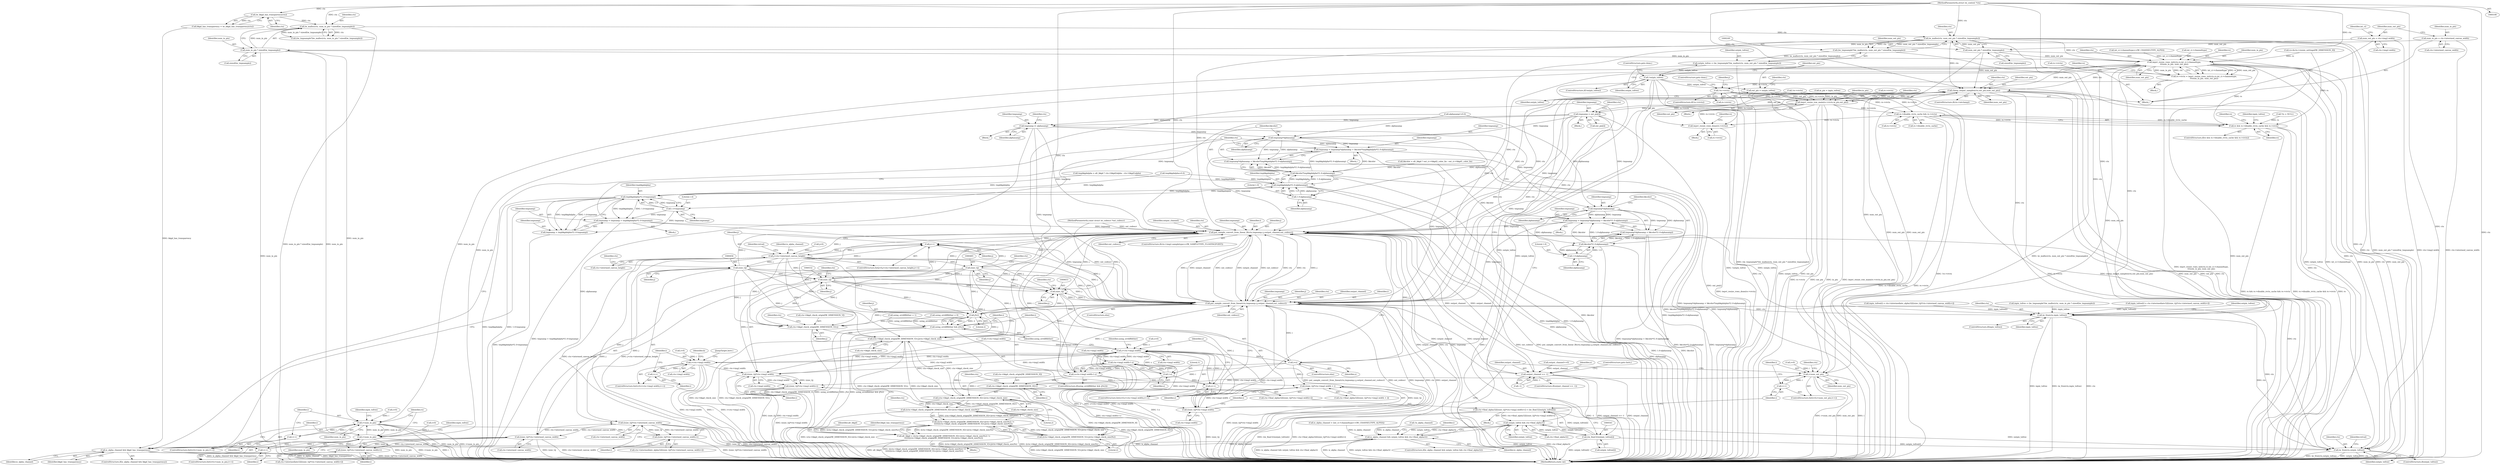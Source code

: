 digraph "0_imageworsener_a4f247707f08e322f0b41e82c3e06e224240a654_0@API" {
"1000250" [label="(Call,iw_malloc(ctx, num_out_pix * sizeof(iw_tmpsample)))"];
"1000237" [label="(Call,iw_malloc(ctx, num_in_pix * sizeof(iw_tmpsample)))"];
"1000231" [label="(Call,iw_bkgd_has_transparency(ctx))"];
"1000109" [label="(MethodParameterIn,struct iw_context *ctx)"];
"1000239" [label="(Call,num_in_pix * sizeof(iw_tmpsample))"];
"1000168" [label="(Call,num_in_pix = ctx->intermed_canvas_width)"];
"1000252" [label="(Call,num_out_pix * sizeof(iw_tmpsample))"];
"1000173" [label="(Call,num_out_pix = ctx->img2.width)"];
"1000248" [label="(Call,(iw_tmpsample*)iw_malloc(ctx, num_out_pix * sizeof(iw_tmpsample)))"];
"1000246" [label="(Call,outpix_tofree = (iw_tmpsample*)iw_malloc(ctx, num_out_pix * sizeof(iw_tmpsample)))"];
"1000257" [label="(Call,!outpix_tofree)"];
"1000260" [label="(Call,out_pix = outpix_tofree)"];
"1000491" [label="(Call,iwpvt_resize_row_main(rs->rrctx,in_pix,out_pix))"];
"1000501" [label="(Call,clamp_output_samples(ctx,out_pix,num_out_pix))"];
"1000518" [label="(Call,i<num_out_pix)"];
"1000521" [label="(Call,i++)"];
"1000529" [label="(Call,((size_t)j)*ctx->img2.width+i)"];
"1000587" [label="(Call,tmpsamp = out_pix[i])"];
"1000666" [label="(Call,tmpsamp /= alphasamp)"];
"1000697" [label="(Call,tmpsamp*alphasamp)"];
"1000694" [label="(Call,tmpsamp = tmpsamp*alphasamp + bkcolor*tmpbkgdalpha*(1.0-alphasamp))"];
"1000743" [label="(Call,put_sample_convert_from_linear_flt(ctx,tmpsamp,i,j,output_channel,out_csdescr))"];
"1000429" [label="(Call,j++)"];
"1000424" [label="(Call,j<ctx->intermed_canvas_height)"];
"1000455" [label="(Call,(size_t)j)"];
"1000454" [label="(Call,((size_t)j)*ctx->intermed_canvas_width)"];
"1000453" [label="(Call,((size_t)j)*ctx->intermed_canvas_width+i)"];
"1000483" [label="(Call,((size_t)j)*ctx->intermed_canvas_width)"];
"1000482" [label="(Call,((size_t)j)*ctx->intermed_canvas_width+i)"];
"1000531" [label="(Call,(size_t)j)"];
"1000530" [label="(Call,((size_t)j)*ctx->img2.width)"];
"1000556" [label="(Call,z<ctx->img2.width)"];
"1000563" [label="(Call,z++)"];
"1000574" [label="(Call,ctx->img2.width-1-z)"];
"1000572" [label="(Call,i=ctx->img2.width-1-z)"];
"1000601" [label="(Call,(ctx->bkgd_check_origin[IW_DIMENSION_H]+i)/ctx->bkgd_check_size)"];
"1000600" [label="(Call,((ctx->bkgd_check_origin[IW_DIMENSION_H]+i)/ctx->bkgd_check_size)%2)"];
"1000599" [label="(Call,(((ctx->bkgd_check_origin[IW_DIMENSION_H]+i)/ctx->bkgd_check_size)%2) !=\n\t\t\t\t\t(((ctx->bkgd_check_origin[IW_DIMENSION_V]+j)/ctx->bkgd_check_size)%2))"];
"1000597" [label="(Call,alt_bkgd = (((ctx->bkgd_check_origin[IW_DIMENSION_H]+i)/ctx->bkgd_check_size)%2) !=\n\t\t\t\t\t(((ctx->bkgd_check_origin[IW_DIMENSION_V]+j)/ctx->bkgd_check_size)%2))"];
"1000614" [label="(Call,(ctx->bkgd_check_origin[IW_DIMENSION_V]+j)/ctx->bkgd_check_size)"];
"1000613" [label="(Call,((ctx->bkgd_check_origin[IW_DIMENSION_V]+j)/ctx->bkgd_check_size)%2)"];
"1000602" [label="(Call,ctx->bkgd_check_origin[IW_DIMENSION_H]+i)"];
"1000650" [label="(Call,((size_t)j)*ctx->img2.width + i)"];
"1000751" [label="(Call,put_sample_convert_from_linear(ctx,tmpsamp,i,j,output_channel,out_csdescr))"];
"1000546" [label="(Call,output_channel == -1)"];
"1000569" [label="(Call,j%2)"];
"1000567" [label="(Call,using_errdiffdither && (j%2))"];
"1000615" [label="(Call,ctx->bkgd_check_origin[IW_DIMENSION_V]+j)"];
"1000652" [label="(Call,(size_t)j)"];
"1000651" [label="(Call,((size_t)j)*ctx->img2.width)"];
"1000842" [label="(Call,iw_free(ctx,inpix_tofree))"];
"1000847" [label="(Call,iw_free(ctx,outpix_tofree))"];
"1000580" [label="(Call,1-z)"];
"1000584" [label="(Call,i=z)"];
"1000765" [label="(Call,i<ctx->img2.width)"];
"1000772" [label="(Call,i++)"];
"1000484" [label="(Call,(size_t)j)"];
"1000696" [label="(Call,tmpsamp*alphasamp + bkcolor*tmpbkgdalpha*(1.0-alphasamp))"];
"1000704" [label="(Call,1.0-alphasamp)"];
"1000702" [label="(Call,tmpbkgdalpha*(1.0-alphasamp))"];
"1000700" [label="(Call,bkcolor*tmpbkgdalpha*(1.0-alphasamp))"];
"1000730" [label="(Call,tmpbkgdalpha*(1.0-tmpsamp))"];
"1000726" [label="(Call,tmpsamp = tmpsamp + tmpbkgdalpha*(1.0-tmpsamp))"];
"1000728" [label="(Call,tmpsamp + tmpbkgdalpha*(1.0-tmpsamp))"];
"1000712" [label="(Call,tmpsamp*alphasamp)"];
"1000709" [label="(Call,tmpsamp = tmpsamp*alphasamp + bkcolor*(1.0-alphasamp))"];
"1000711" [label="(Call,tmpsamp*alphasamp + bkcolor*(1.0-alphasamp))"];
"1000717" [label="(Call,1.0-alphasamp)"];
"1000715" [label="(Call,bkcolor*(1.0-alphasamp))"];
"1000732" [label="(Call,1.0-tmpsamp)"];
"1000823" [label="(Call,rs->disable_rrctx_cache && rs->rrctx)"];
"1000821" [label="(Call,rs && rs->disable_rrctx_cache && rs->rrctx)"];
"1000831" [label="(Call,iwpvt_resize_rows_done(rs->rrctx))"];
"1000508" [label="(Call,outpix_tofree && ctx->final_alpha32)"];
"1000506" [label="(Call,is_alpha_channel && outpix_tofree && ctx->final_alpha32)"];
"1000722" [label="(Call,is_alpha_channel && bkgd_has_transparency)"];
"1000540" [label="(Call,(iw_float32)outpix_tofree[i])"];
"1000524" [label="(Call,ctx->final_alpha32[((size_t)j)*ctx->img2.width+i] = (iw_float32)outpix_tofree[i])"];
"1000406" [label="(Call,iwpvt_resize_rows_init(ctx,rs,int_ci->channeltype,\n\t\t\tnum_in_pix, num_out_pix))"];
"1000402" [label="(Call,rs->rrctx = iwpvt_resize_rows_init(ctx,rs,int_ci->channeltype,\n\t\t\tnum_in_pix, num_out_pix))"];
"1000415" [label="(Call,!rs->rrctx)"];
"1000439" [label="(Call,i<num_in_pix)"];
"1000442" [label="(Call,i++)"];
"1000468" [label="(Call,i<num_in_pix)"];
"1000471" [label="(Call,i++)"];
"1000572" [label="(Call,i=ctx->img2.width-1-z)"];
"1000509" [label="(Identifier,outpix_tofree)"];
"1000564" [label="(Identifier,z)"];
"1000714" [label="(Identifier,alphasamp)"];
"1000711" [label="(Call,tmpsamp*alphasamp + bkcolor*(1.0-alphasamp))"];
"1000486" [label="(Identifier,j)"];
"1000243" [label="(Call,in_pix = inpix_tofree)"];
"1000445" [label="(Call,inpix_tofree[i] = ctx->intermediate_alpha32[((size_t)j)*ctx->intermed_canvas_width+i])"];
"1000717" [label="(Call,1.0-alphasamp)"];
"1000464" [label="(ControlStructure,for(i=0;i<num_in_pix;i++))"];
"1000258" [label="(Identifier,outpix_tofree)"];
"1000646" [label="(Call,ctx->final_alpha32[((size_t)j)*ctx->img2.width + i])"];
"1000257" [label="(Call,!outpix_tofree)"];
"1000232" [label="(Identifier,ctx)"];
"1000522" [label="(Identifier,i)"];
"1000681" [label="(Call,bkcolor = alt_bkgd ? out_ci->bkgd2_color_lin : out_ci->bkgd1_color_lin)"];
"1000610" [label="(Identifier,ctx)"];
"1000618" [label="(Identifier,ctx)"];
"1000827" [label="(Call,rs->rrctx)"];
"1000530" [label="(Call,((size_t)j)*ctx->img2.width)"];
"1000422" [label="(Identifier,j)"];
"1000487" [label="(Call,ctx->intermed_canvas_width)"];
"1000652" [label="(Call,(size_t)j)"];
"1000696" [label="(Call,tmpsamp*alphasamp + bkcolor*tmpbkgdalpha*(1.0-alphasamp))"];
"1000729" [label="(Identifier,tmpsamp)"];
"1000505" [label="(ControlStructure,if(is_alpha_channel && outpix_tofree && ctx->final_alpha32))"];
"1000695" [label="(Identifier,tmpsamp)"];
"1000817" [label="(Identifier,retval)"];
"1000468" [label="(Call,i<num_in_pix)"];
"1000609" [label="(Call,ctx->bkgd_check_size)"];
"1000747" [label="(Identifier,j)"];
"1000548" [label="(Call,-1)"];
"1000726" [label="(Call,tmpsamp = tmpsamp + tmpbkgdalpha*(1.0-tmpsamp))"];
"1000441" [label="(Identifier,num_in_pix)"];
"1000608" [label="(Identifier,i)"];
"1000240" [label="(Identifier,num_in_pix)"];
"1000724" [label="(Identifier,bkgd_has_transparency)"];
"1000402" [label="(Call,rs->rrctx = iwpvt_resize_rows_init(ctx,rs,int_ci->channeltype,\n\t\t\tnum_in_pix, num_out_pix))"];
"1000573" [label="(Identifier,i)"];
"1000732" [label="(Call,1.0-tmpsamp)"];
"1000461" [label="(Identifier,i)"];
"1000843" [label="(Identifier,ctx)"];
"1000469" [label="(Identifier,i)"];
"1000753" [label="(Identifier,tmpsamp)"];
"1000470" [label="(Identifier,num_in_pix)"];
"1000514" [label="(ControlStructure,for(i=0;i<num_out_pix;i++))"];
"1000587" [label="(Call,tmpsamp = out_pix[i])"];
"1000241" [label="(Call,sizeof(iw_tmpsample))"];
"1000233" [label="(Call,inpix_tofree = (iw_tmpsample*)iw_malloc(ctx, num_in_pix * sizeof(iw_tmpsample)))"];
"1000426" [label="(Call,ctx->intermed_canvas_height)"];
"1000454" [label="(Call,((size_t)j)*ctx->intermed_canvas_width)"];
"1000822" [label="(Identifier,rs)"];
"1000762" [label="(Call,i=0)"];
"1000533" [label="(Identifier,j)"];
"1000585" [label="(Identifier,i)"];
"1000571" [label="(Literal,2)"];
"1000510" [label="(Call,ctx->final_alpha32)"];
"1000170" [label="(Call,ctx->intermed_canvas_width)"];
"1000447" [label="(Identifier,inpix_tofree)"];
"1000821" [label="(Call,rs && rs->disable_rrctx_cache && rs->rrctx)"];
"1000431" [label="(Block,)"];
"1000484" [label="(Call,(size_t)j)"];
"1000709" [label="(Call,tmpsamp = tmpsamp*alphasamp + bkcolor*(1.0-alphasamp))"];
"1000581" [label="(Literal,1)"];
"1000352" [label="(Call,using_errdiffdither = 1)"];
"1000568" [label="(Identifier,using_errdiffdither)"];
"1000772" [label="(Call,i++)"];
"1000755" [label="(Identifier,j)"];
"1000734" [label="(Identifier,tmpsamp)"];
"1000503" [label="(Identifier,out_pix)"];
"1000597" [label="(Call,alt_bkgd = (((ctx->bkgd_check_origin[IW_DIMENSION_H]+i)/ctx->bkgd_check_size)%2) !=\n\t\t\t\t\t(((ctx->bkgd_check_origin[IW_DIMENSION_V]+j)/ctx->bkgd_check_size)%2))"];
"1000247" [label="(Identifier,outpix_tofree)"];
"1000766" [label="(Identifier,i)"];
"1000495" [label="(Identifier,in_pix)"];
"1000719" [label="(Identifier,alphasamp)"];
"1000401" [label="(Block,)"];
"1000700" [label="(Call,bkcolor*tmpbkgdalpha*(1.0-alphasamp))"];
"1000252" [label="(Call,num_out_pix * sizeof(iw_tmpsample))"];
"1000256" [label="(ControlStructure,if(!outpix_tofree))"];
"1000603" [label="(Call,ctx->bkgd_check_origin[IW_DIMENSION_H])"];
"1000496" [label="(Identifier,out_pix)"];
"1000483" [label="(Call,((size_t)j)*ctx->intermed_canvas_width)"];
"1000752" [label="(Identifier,ctx)"];
"1000248" [label="(Call,(iw_tmpsample*)iw_malloc(ctx, num_out_pix * sizeof(iw_tmpsample)))"];
"1000109" [label="(MethodParameterIn,struct iw_context *ctx)"];
"1000458" [label="(Call,ctx->intermed_canvas_width)"];
"1000527" [label="(Identifier,ctx)"];
"1000837" [label="(Identifier,rs)"];
"1000414" [label="(ControlStructure,if(!rs->rrctx))"];
"1000251" [label="(Identifier,ctx)"];
"1000520" [label="(Identifier,num_out_pix)"];
"1000712" [label="(Call,tmpsamp*alphasamp)"];
"1000453" [label="(Call,((size_t)j)*ctx->intermed_canvas_width+i)"];
"1000596" [label="(Block,)"];
"1000406" [label="(Call,iwpvt_resize_rows_init(ctx,rs,int_ci->channeltype,\n\t\t\tnum_in_pix, num_out_pix))"];
"1000546" [label="(Call,output_channel == -1)"];
"1000142" [label="(Call,tmpbkgdalpha=0.0)"];
"1000457" [label="(Identifier,j)"];
"1000672" [label="(Identifier,ctx)"];
"1000650" [label="(Call,((size_t)j)*ctx->img2.width + i)"];
"1000833" [label="(Identifier,rs)"];
"1000169" [label="(Identifier,num_in_pix)"];
"1000492" [label="(Call,rs->rrctx)"];
"1000575" [label="(Call,ctx->img2.width)"];
"1000848" [label="(Identifier,ctx)"];
"1000488" [label="(Identifier,ctx)"];
"1000542" [label="(Call,outpix_tofree[i])"];
"1000765" [label="(Call,i<ctx->img2.width)"];
"1000557" [label="(Identifier,z)"];
"1000588" [label="(Identifier,tmpsamp)"];
"1000168" [label="(Call,num_in_pix = ctx->intermed_canvas_width)"];
"1000847" [label="(Call,iw_free(ctx,outpix_tofree))"];
"1000433" [label="(Identifier,is_alpha_channel)"];
"1000725" [label="(Block,)"];
"1000852" [label="(MethodReturn,static int)"];
"1000407" [label="(Identifier,ctx)"];
"1000417" [label="(Identifier,rs)"];
"1000702" [label="(Call,tmpbkgdalpha*(1.0-alphasamp))"];
"1000547" [label="(Identifier,output_channel)"];
"1000614" [label="(Call,(ctx->bkgd_check_origin[IW_DIMENSION_V]+j)/ctx->bkgd_check_size)"];
"1000343" [label="(Call,output_channel>=0)"];
"1000260" [label="(Call,out_pix = outpix_tofree)"];
"1000231" [label="(Call,iw_bkgd_has_transparency(ctx))"];
"1000558" [label="(Call,ctx->img2.width)"];
"1000731" [label="(Identifier,tmpbkgdalpha)"];
"1000748" [label="(Identifier,output_channel)"];
"1000703" [label="(Identifier,tmpbkgdalpha)"];
"1000830" [label="(Block,)"];
"1000728" [label="(Call,tmpsamp + tmpbkgdalpha*(1.0-tmpsamp))"];
"1000521" [label="(Call,i++)"];
"1000523" [label="(Block,)"];
"1000425" [label="(Identifier,j)"];
"1000849" [label="(Identifier,outpix_tofree)"];
"1000436" [label="(Call,i=0)"];
"1000497" [label="(ControlStructure,if(ctx->intclamp))"];
"1000482" [label="(Call,((size_t)j)*ctx->intermed_canvas_width+i)"];
"1000175" [label="(Call,ctx->img2.width)"];
"1000250" [label="(Call,iw_malloc(ctx, num_out_pix * sizeof(iw_tmpsample)))"];
"1000845" [label="(ControlStructure,if(outpix_tofree))"];
"1000721" [label="(ControlStructure,if(is_alpha_channel && bkgd_has_transparency))"];
"1000224" [label="(Call,int_ci->channeltype==IW_CHANNELTYPE_ALPHA)"];
"1000490" [label="(Identifier,i)"];
"1000586" [label="(Identifier,z)"];
"1000491" [label="(Call,iwpvt_resize_row_main(rs->rrctx,in_pix,out_pix))"];
"1000710" [label="(Identifier,tmpsamp)"];
"1000749" [label="(Identifier,out_csdescr)"];
"1000730" [label="(Call,tmpbkgdalpha*(1.0-tmpsamp))"];
"1000602" [label="(Call,ctx->bkgd_check_origin[IW_DIMENSION_H]+i)"];
"1000622" [label="(Call,ctx->bkgd_check_size)"];
"1000540" [label="(Call,(iw_float32)outpix_tofree[i])"];
"1000767" [label="(Call,ctx->img2.width)"];
"1000666" [label="(Call,tmpsamp /= alphasamp)"];
"1000531" [label="(Call,(size_t)j)"];
"1000545" [label="(ControlStructure,if(output_channel == -1))"];
"1000600" [label="(Call,((ctx->bkgd_check_origin[IW_DIMENSION_H]+i)/ctx->bkgd_check_size)%2)"];
"1000840" [label="(ControlStructure,if(inpix_tofree))"];
"1000553" [label="(Call,z=0)"];
"1000629" [label="(Call,tmpbkgdalpha = alt_bkgd ? ctx->bkgd2alpha : ctx->bkgd1alpha)"];
"1000111" [label="(MethodParameterIn,const struct iw_csdescr *out_csdescr)"];
"1000761" [label="(ControlStructure,for(i=0;i<ctx->img2.width;i++))"];
"1000222" [label="(Call,is_alpha_channel = (int_ci->channeltype==IW_CHANNELTYPE_ALPHA))"];
"1000440" [label="(Identifier,i)"];
"1000529" [label="(Call,((size_t)j)*ctx->img2.width+i)"];
"1000733" [label="(Literal,1.0)"];
"1000574" [label="(Call,ctx->img2.width-1-z)"];
"1000359" [label="(Call,i<ctx->img2.width)"];
"1000474" [label="(Call,inpix_tofree[i] = ctx->intermediate32[((size_t)j)*ctx->intermed_canvas_width+i])"];
"1000536" [label="(Identifier,ctx)"];
"1000443" [label="(Identifier,i)"];
"1000449" [label="(Call,ctx->intermediate_alpha32[((size_t)j)*ctx->intermed_canvas_width+i])"];
"1000722" [label="(Call,is_alpha_channel && bkgd_has_transparency)"];
"1000777" [label="(Identifier,k)"];
"1000465" [label="(Call,i=0)"];
"1000409" [label="(Call,int_ci->channeltype)"];
"1000744" [label="(Identifier,ctx)"];
"1000621" [label="(Identifier,j)"];
"1000554" [label="(Identifier,z)"];
"1000539" [label="(Identifier,i)"];
"1000567" [label="(Call,using_errdiffdither && (j%2))"];
"1000841" [label="(Identifier,inpix_tofree)"];
"1000706" [label="(Identifier,alphasamp)"];
"1000699" [label="(Identifier,alphasamp)"];
"1000421" [label="(Call,j=0)"];
"1000613" [label="(Call,((ctx->bkgd_check_origin[IW_DIMENSION_V]+j)/ctx->bkgd_check_size)%2)"];
"1000623" [label="(Identifier,ctx)"];
"1000655" [label="(Call,ctx->img2.width)"];
"1000476" [label="(Identifier,inpix_tofree)"];
"1000563" [label="(Call,z++)"];
"1000713" [label="(Identifier,tmpsamp)"];
"1000665" [label="(Block,)"];
"1000269" [label="(Call,!is_alpha_channel)"];
"1000253" [label="(Identifier,num_out_pix)"];
"1000507" [label="(Identifier,is_alpha_channel)"];
"1000757" [label="(Identifier,out_csdescr)"];
"1000525" [label="(Call,ctx->final_alpha32[((size_t)j)*ctx->img2.width+i])"];
"1000408" [label="(Identifier,rs)"];
"1000704" [label="(Call,1.0-alphasamp)"];
"1000174" [label="(Identifier,num_out_pix)"];
"1000420" [label="(ControlStructure,for(j=0;j<ctx->intermed_canvas_height;j++))"];
"1000815" [label="(JumpTarget,here:)"];
"1000745" [label="(Identifier,tmpsamp)"];
"1000657" [label="(Identifier,ctx)"];
"1000715" [label="(Call,bkcolor*(1.0-alphasamp))"];
"1000705" [label="(Literal,1.0)"];
"1000150" [label="(Call,*rs = NULL)"];
"1000601" [label="(Call,(ctx->bkgd_check_origin[IW_DIMENSION_H]+i)/ctx->bkgd_check_size)"];
"1000708" [label="(Block,)"];
"1000259" [label="(ControlStructure,goto done;)"];
"1000662" [label="(Call,alphasamp!=0.0)"];
"1000524" [label="(Call,ctx->final_alpha32[((size_t)j)*ctx->img2.width+i] = (iw_float32)outpix_tofree[i])"];
"1000262" [label="(Identifier,outpix_tofree)"];
"1000403" [label="(Call,rs->rrctx)"];
"1000697" [label="(Call,tmpsamp*alphasamp)"];
"1000756" [label="(Identifier,output_channel)"];
"1000515" [label="(Call,i=0)"];
"1000519" [label="(Identifier,i)"];
"1000569" [label="(Call,j%2)"];
"1000759" [label="(Identifier,using_errdiffdither)"];
"1000254" [label="(Call,sizeof(iw_tmpsample))"];
"1000667" [label="(Identifier,tmpsamp)"];
"1000439" [label="(Call,i<num_in_pix)"];
"1000612" [label="(Literal,2)"];
"1000582" [label="(Identifier,z)"];
"1000388" [label="(Call,rs=&ctx->resize_settings[IW_DIMENSION_H])"];
"1000750" [label="(ControlStructure,else)"];
"1000842" [label="(Call,iw_free(ctx,inpix_tofree))"];
"1000846" [label="(Identifier,outpix_tofree)"];
"1000413" [label="(Identifier,num_out_pix)"];
"1000693" [label="(Block,)"];
"1000739" [label="(Identifier,ctx)"];
"1000246" [label="(Call,outpix_tofree = (iw_tmpsample*)iw_malloc(ctx, num_out_pix * sizeof(iw_tmpsample)))"];
"1000570" [label="(Identifier,j)"];
"1000718" [label="(Literal,1.0)"];
"1000516" [label="(Identifier,i)"];
"1000552" [label="(ControlStructure,for(z=0;z<ctx->img2.width;z++))"];
"1000424" [label="(Call,j<ctx->intermed_canvas_height)"];
"1000584" [label="(Call,i=z)"];
"1000627" [label="(Identifier,bkgd_has_transparency)"];
"1000478" [label="(Call,ctx->intermediate32[((size_t)j)*ctx->intermed_canvas_width+i])"];
"1000416" [label="(Call,rs->rrctx)"];
"1000727" [label="(Identifier,tmpsamp)"];
"1000565" [label="(Block,)"];
"1000518" [label="(Call,i<num_out_pix)"];
"1000499" [label="(Identifier,ctx)"];
"1000502" [label="(Identifier,ctx)"];
"1000701" [label="(Identifier,bkcolor)"];
"1000694" [label="(Call,tmpsamp = tmpsamp*alphasamp + bkcolor*tmpbkgdalpha*(1.0-alphasamp))"];
"1000698" [label="(Identifier,tmpsamp)"];
"1000660" [label="(Identifier,i)"];
"1000851" [label="(Identifier,retval)"];
"1000504" [label="(Identifier,num_out_pix)"];
"1000471" [label="(Call,i++)"];
"1000751" [label="(Call,put_sample_convert_from_linear(ctx,tmpsamp,i,j,output_channel,out_csdescr))"];
"1000716" [label="(Identifier,bkcolor)"];
"1000616" [label="(Call,ctx->bkgd_check_origin[IW_DIMENSION_V])"];
"1000743" [label="(Call,put_sample_convert_from_linear_flt(ctx,tmpsamp,i,j,output_channel,out_csdescr))"];
"1000589" [label="(Call,out_pix[i])"];
"1000735" [label="(ControlStructure,if(ctx->img2.sampletype==IW_SAMPLETYPE_FLOATINGPOINT))"];
"1000754" [label="(Identifier,i)"];
"1000135" [label="(Call,using_errdiffdither = 0)"];
"1000824" [label="(Call,rs->disable_rrctx_cache)"];
"1000820" [label="(ControlStructure,if(rs && rs->disable_rrctx_cache && rs->rrctx))"];
"1000501" [label="(Call,clamp_output_samples(ctx,out_pix,num_out_pix))"];
"1000419" [label="(ControlStructure,goto done;)"];
"1000237" [label="(Call,iw_malloc(ctx, num_in_pix * sizeof(iw_tmpsample)))"];
"1000229" [label="(Call,bkgd_has_transparency = iw_bkgd_has_transparency(ctx))"];
"1000266" [label="(Identifier,ctx)"];
"1000508" [label="(Call,outpix_tofree && ctx->final_alpha32)"];
"1000556" [label="(Call,z<ctx->img2.width)"];
"1000472" [label="(Identifier,i)"];
"1000506" [label="(Call,is_alpha_channel && outpix_tofree && ctx->final_alpha32)"];
"1000112" [label="(Block,)"];
"1000429" [label="(Call,j++)"];
"1000235" [label="(Call,(iw_tmpsample*)iw_malloc(ctx, num_in_pix * sizeof(iw_tmpsample)))"];
"1000397" [label="(Call,!rs->rrctx)"];
"1000580" [label="(Call,1-z)"];
"1000831" [label="(Call,iwpvt_resize_rows_done(rs->rrctx))"];
"1000551" [label="(ControlStructure,goto here;)"];
"1000723" [label="(Identifier,is_alpha_channel)"];
"1000493" [label="(Identifier,rs)"];
"1000238" [label="(Identifier,ctx)"];
"1000823" [label="(Call,rs->disable_rrctx_cache && rs->rrctx)"];
"1000625" [label="(Literal,2)"];
"1000654" [label="(Identifier,j)"];
"1000746" [label="(Identifier,i)"];
"1000430" [label="(Identifier,j)"];
"1000598" [label="(Identifier,alt_bkgd)"];
"1000261" [label="(Identifier,out_pix)"];
"1000412" [label="(Identifier,num_in_pix)"];
"1000455" [label="(Call,(size_t)j)"];
"1000173" [label="(Call,num_out_pix = ctx->img2.width)"];
"1000651" [label="(Call,((size_t)j)*ctx->img2.width)"];
"1000566" [label="(ControlStructure,if(using_errdiffdither && (j%2)))"];
"1000599" [label="(Call,(((ctx->bkgd_check_origin[IW_DIMENSION_H]+i)/ctx->bkgd_check_size)%2) !=\n\t\t\t\t\t(((ctx->bkgd_check_origin[IW_DIMENSION_V]+j)/ctx->bkgd_check_size)%2))"];
"1000668" [label="(Identifier,alphasamp)"];
"1000415" [label="(Call,!rs->rrctx)"];
"1000459" [label="(Identifier,ctx)"];
"1000832" [label="(Call,rs->rrctx)"];
"1000844" [label="(Identifier,inpix_tofree)"];
"1000442" [label="(Call,i++)"];
"1000615" [label="(Call,ctx->bkgd_check_origin[IW_DIMENSION_V]+j)"];
"1000534" [label="(Call,ctx->img2.width)"];
"1000435" [label="(ControlStructure,for(i=0;i<num_in_pix;i++))"];
"1000583" [label="(ControlStructure,else)"];
"1000239" [label="(Call,num_in_pix * sizeof(iw_tmpsample))"];
"1000773" [label="(Identifier,i)"];
"1000181" [label="(Identifier,int_ci)"];
"1000594" [label="(Identifier,ctx)"];
"1000250" -> "1000248"  [label="AST: "];
"1000250" -> "1000252"  [label="CFG: "];
"1000251" -> "1000250"  [label="AST: "];
"1000252" -> "1000250"  [label="AST: "];
"1000248" -> "1000250"  [label="CFG: "];
"1000250" -> "1000852"  [label="DDG: ctx"];
"1000250" -> "1000852"  [label="DDG: num_out_pix * sizeof(iw_tmpsample)"];
"1000250" -> "1000248"  [label="DDG: ctx"];
"1000250" -> "1000248"  [label="DDG: num_out_pix * sizeof(iw_tmpsample)"];
"1000237" -> "1000250"  [label="DDG: ctx"];
"1000109" -> "1000250"  [label="DDG: ctx"];
"1000252" -> "1000250"  [label="DDG: num_out_pix"];
"1000250" -> "1000406"  [label="DDG: ctx"];
"1000250" -> "1000501"  [label="DDG: ctx"];
"1000250" -> "1000743"  [label="DDG: ctx"];
"1000250" -> "1000751"  [label="DDG: ctx"];
"1000250" -> "1000842"  [label="DDG: ctx"];
"1000250" -> "1000847"  [label="DDG: ctx"];
"1000237" -> "1000235"  [label="AST: "];
"1000237" -> "1000239"  [label="CFG: "];
"1000238" -> "1000237"  [label="AST: "];
"1000239" -> "1000237"  [label="AST: "];
"1000235" -> "1000237"  [label="CFG: "];
"1000237" -> "1000852"  [label="DDG: num_in_pix * sizeof(iw_tmpsample)"];
"1000237" -> "1000235"  [label="DDG: ctx"];
"1000237" -> "1000235"  [label="DDG: num_in_pix * sizeof(iw_tmpsample)"];
"1000231" -> "1000237"  [label="DDG: ctx"];
"1000109" -> "1000237"  [label="DDG: ctx"];
"1000239" -> "1000237"  [label="DDG: num_in_pix"];
"1000231" -> "1000229"  [label="AST: "];
"1000231" -> "1000232"  [label="CFG: "];
"1000232" -> "1000231"  [label="AST: "];
"1000229" -> "1000231"  [label="CFG: "];
"1000231" -> "1000229"  [label="DDG: ctx"];
"1000109" -> "1000231"  [label="DDG: ctx"];
"1000109" -> "1000108"  [label="AST: "];
"1000109" -> "1000852"  [label="DDG: ctx"];
"1000109" -> "1000406"  [label="DDG: ctx"];
"1000109" -> "1000501"  [label="DDG: ctx"];
"1000109" -> "1000743"  [label="DDG: ctx"];
"1000109" -> "1000751"  [label="DDG: ctx"];
"1000109" -> "1000842"  [label="DDG: ctx"];
"1000109" -> "1000847"  [label="DDG: ctx"];
"1000239" -> "1000241"  [label="CFG: "];
"1000240" -> "1000239"  [label="AST: "];
"1000241" -> "1000239"  [label="AST: "];
"1000239" -> "1000852"  [label="DDG: num_in_pix"];
"1000168" -> "1000239"  [label="DDG: num_in_pix"];
"1000239" -> "1000406"  [label="DDG: num_in_pix"];
"1000239" -> "1000439"  [label="DDG: num_in_pix"];
"1000239" -> "1000468"  [label="DDG: num_in_pix"];
"1000168" -> "1000112"  [label="AST: "];
"1000168" -> "1000170"  [label="CFG: "];
"1000169" -> "1000168"  [label="AST: "];
"1000170" -> "1000168"  [label="AST: "];
"1000174" -> "1000168"  [label="CFG: "];
"1000168" -> "1000852"  [label="DDG: ctx->intermed_canvas_width"];
"1000252" -> "1000254"  [label="CFG: "];
"1000253" -> "1000252"  [label="AST: "];
"1000254" -> "1000252"  [label="AST: "];
"1000252" -> "1000852"  [label="DDG: num_out_pix"];
"1000173" -> "1000252"  [label="DDG: num_out_pix"];
"1000252" -> "1000406"  [label="DDG: num_out_pix"];
"1000252" -> "1000501"  [label="DDG: num_out_pix"];
"1000252" -> "1000518"  [label="DDG: num_out_pix"];
"1000173" -> "1000112"  [label="AST: "];
"1000173" -> "1000175"  [label="CFG: "];
"1000174" -> "1000173"  [label="AST: "];
"1000175" -> "1000173"  [label="AST: "];
"1000181" -> "1000173"  [label="CFG: "];
"1000173" -> "1000852"  [label="DDG: ctx->img2.width"];
"1000248" -> "1000246"  [label="AST: "];
"1000249" -> "1000248"  [label="AST: "];
"1000246" -> "1000248"  [label="CFG: "];
"1000248" -> "1000852"  [label="DDG: iw_malloc(ctx, num_out_pix * sizeof(iw_tmpsample))"];
"1000248" -> "1000246"  [label="DDG: iw_malloc(ctx, num_out_pix * sizeof(iw_tmpsample))"];
"1000246" -> "1000112"  [label="AST: "];
"1000247" -> "1000246"  [label="AST: "];
"1000258" -> "1000246"  [label="CFG: "];
"1000246" -> "1000852"  [label="DDG: (iw_tmpsample*)iw_malloc(ctx, num_out_pix * sizeof(iw_tmpsample))"];
"1000246" -> "1000257"  [label="DDG: outpix_tofree"];
"1000257" -> "1000256"  [label="AST: "];
"1000257" -> "1000258"  [label="CFG: "];
"1000258" -> "1000257"  [label="AST: "];
"1000259" -> "1000257"  [label="CFG: "];
"1000261" -> "1000257"  [label="CFG: "];
"1000257" -> "1000852"  [label="DDG: outpix_tofree"];
"1000257" -> "1000852"  [label="DDG: !outpix_tofree"];
"1000257" -> "1000260"  [label="DDG: outpix_tofree"];
"1000257" -> "1000508"  [label="DDG: outpix_tofree"];
"1000257" -> "1000540"  [label="DDG: outpix_tofree"];
"1000257" -> "1000847"  [label="DDG: outpix_tofree"];
"1000260" -> "1000112"  [label="AST: "];
"1000260" -> "1000262"  [label="CFG: "];
"1000261" -> "1000260"  [label="AST: "];
"1000262" -> "1000260"  [label="AST: "];
"1000266" -> "1000260"  [label="CFG: "];
"1000260" -> "1000852"  [label="DDG: outpix_tofree"];
"1000260" -> "1000852"  [label="DDG: out_pix"];
"1000260" -> "1000491"  [label="DDG: out_pix"];
"1000491" -> "1000431"  [label="AST: "];
"1000491" -> "1000496"  [label="CFG: "];
"1000492" -> "1000491"  [label="AST: "];
"1000495" -> "1000491"  [label="AST: "];
"1000496" -> "1000491"  [label="AST: "];
"1000499" -> "1000491"  [label="CFG: "];
"1000491" -> "1000852"  [label="DDG: out_pix"];
"1000491" -> "1000852"  [label="DDG: in_pix"];
"1000491" -> "1000852"  [label="DDG: iwpvt_resize_row_main(rs->rrctx,in_pix,out_pix)"];
"1000491" -> "1000852"  [label="DDG: rs->rrctx"];
"1000397" -> "1000491"  [label="DDG: rs->rrctx"];
"1000415" -> "1000491"  [label="DDG: rs->rrctx"];
"1000243" -> "1000491"  [label="DDG: in_pix"];
"1000501" -> "1000491"  [label="DDG: out_pix"];
"1000491" -> "1000501"  [label="DDG: out_pix"];
"1000491" -> "1000587"  [label="DDG: out_pix"];
"1000491" -> "1000823"  [label="DDG: rs->rrctx"];
"1000491" -> "1000831"  [label="DDG: rs->rrctx"];
"1000501" -> "1000497"  [label="AST: "];
"1000501" -> "1000504"  [label="CFG: "];
"1000502" -> "1000501"  [label="AST: "];
"1000503" -> "1000501"  [label="AST: "];
"1000504" -> "1000501"  [label="AST: "];
"1000507" -> "1000501"  [label="CFG: "];
"1000501" -> "1000852"  [label="DDG: out_pix"];
"1000501" -> "1000852"  [label="DDG: ctx"];
"1000501" -> "1000852"  [label="DDG: clamp_output_samples(ctx,out_pix,num_out_pix)"];
"1000501" -> "1000852"  [label="DDG: num_out_pix"];
"1000743" -> "1000501"  [label="DDG: ctx"];
"1000406" -> "1000501"  [label="DDG: ctx"];
"1000406" -> "1000501"  [label="DDG: num_out_pix"];
"1000751" -> "1000501"  [label="DDG: ctx"];
"1000518" -> "1000501"  [label="DDG: num_out_pix"];
"1000501" -> "1000518"  [label="DDG: num_out_pix"];
"1000501" -> "1000587"  [label="DDG: out_pix"];
"1000501" -> "1000743"  [label="DDG: ctx"];
"1000501" -> "1000751"  [label="DDG: ctx"];
"1000501" -> "1000842"  [label="DDG: ctx"];
"1000501" -> "1000847"  [label="DDG: ctx"];
"1000518" -> "1000514"  [label="AST: "];
"1000518" -> "1000520"  [label="CFG: "];
"1000519" -> "1000518"  [label="AST: "];
"1000520" -> "1000518"  [label="AST: "];
"1000527" -> "1000518"  [label="CFG: "];
"1000547" -> "1000518"  [label="CFG: "];
"1000518" -> "1000852"  [label="DDG: num_out_pix"];
"1000518" -> "1000852"  [label="DDG: i"];
"1000518" -> "1000852"  [label="DDG: i<num_out_pix"];
"1000521" -> "1000518"  [label="DDG: i"];
"1000515" -> "1000518"  [label="DDG: i"];
"1000406" -> "1000518"  [label="DDG: num_out_pix"];
"1000518" -> "1000521"  [label="DDG: i"];
"1000518" -> "1000529"  [label="DDG: i"];
"1000521" -> "1000514"  [label="AST: "];
"1000521" -> "1000522"  [label="CFG: "];
"1000522" -> "1000521"  [label="AST: "];
"1000519" -> "1000521"  [label="CFG: "];
"1000529" -> "1000525"  [label="AST: "];
"1000529" -> "1000539"  [label="CFG: "];
"1000530" -> "1000529"  [label="AST: "];
"1000539" -> "1000529"  [label="AST: "];
"1000525" -> "1000529"  [label="CFG: "];
"1000529" -> "1000852"  [label="DDG: ((size_t)j)*ctx->img2.width"];
"1000530" -> "1000529"  [label="DDG: (size_t)j"];
"1000530" -> "1000529"  [label="DDG: ctx->img2.width"];
"1000587" -> "1000565"  [label="AST: "];
"1000587" -> "1000589"  [label="CFG: "];
"1000588" -> "1000587"  [label="AST: "];
"1000589" -> "1000587"  [label="AST: "];
"1000594" -> "1000587"  [label="CFG: "];
"1000587" -> "1000852"  [label="DDG: out_pix[i]"];
"1000587" -> "1000666"  [label="DDG: tmpsamp"];
"1000587" -> "1000697"  [label="DDG: tmpsamp"];
"1000587" -> "1000712"  [label="DDG: tmpsamp"];
"1000587" -> "1000732"  [label="DDG: tmpsamp"];
"1000587" -> "1000743"  [label="DDG: tmpsamp"];
"1000587" -> "1000751"  [label="DDG: tmpsamp"];
"1000666" -> "1000665"  [label="AST: "];
"1000666" -> "1000668"  [label="CFG: "];
"1000667" -> "1000666"  [label="AST: "];
"1000668" -> "1000666"  [label="AST: "];
"1000672" -> "1000666"  [label="CFG: "];
"1000666" -> "1000852"  [label="DDG: alphasamp"];
"1000662" -> "1000666"  [label="DDG: alphasamp"];
"1000666" -> "1000697"  [label="DDG: tmpsamp"];
"1000666" -> "1000712"  [label="DDG: tmpsamp"];
"1000666" -> "1000743"  [label="DDG: tmpsamp"];
"1000666" -> "1000751"  [label="DDG: tmpsamp"];
"1000697" -> "1000696"  [label="AST: "];
"1000697" -> "1000699"  [label="CFG: "];
"1000698" -> "1000697"  [label="AST: "];
"1000699" -> "1000697"  [label="AST: "];
"1000701" -> "1000697"  [label="CFG: "];
"1000697" -> "1000694"  [label="DDG: tmpsamp"];
"1000697" -> "1000694"  [label="DDG: alphasamp"];
"1000697" -> "1000696"  [label="DDG: tmpsamp"];
"1000697" -> "1000696"  [label="DDG: alphasamp"];
"1000662" -> "1000697"  [label="DDG: alphasamp"];
"1000697" -> "1000704"  [label="DDG: alphasamp"];
"1000694" -> "1000693"  [label="AST: "];
"1000694" -> "1000696"  [label="CFG: "];
"1000695" -> "1000694"  [label="AST: "];
"1000696" -> "1000694"  [label="AST: "];
"1000739" -> "1000694"  [label="CFG: "];
"1000694" -> "1000852"  [label="DDG: tmpsamp*alphasamp + bkcolor*tmpbkgdalpha*(1.0-alphasamp)"];
"1000700" -> "1000694"  [label="DDG: bkcolor"];
"1000700" -> "1000694"  [label="DDG: tmpbkgdalpha*(1.0-alphasamp)"];
"1000694" -> "1000743"  [label="DDG: tmpsamp"];
"1000694" -> "1000751"  [label="DDG: tmpsamp"];
"1000743" -> "1000735"  [label="AST: "];
"1000743" -> "1000749"  [label="CFG: "];
"1000744" -> "1000743"  [label="AST: "];
"1000745" -> "1000743"  [label="AST: "];
"1000746" -> "1000743"  [label="AST: "];
"1000747" -> "1000743"  [label="AST: "];
"1000748" -> "1000743"  [label="AST: "];
"1000749" -> "1000743"  [label="AST: "];
"1000564" -> "1000743"  [label="CFG: "];
"1000743" -> "1000852"  [label="DDG: output_channel"];
"1000743" -> "1000852"  [label="DDG: ctx"];
"1000743" -> "1000852"  [label="DDG: tmpsamp"];
"1000743" -> "1000852"  [label="DDG: i"];
"1000743" -> "1000852"  [label="DDG: out_csdescr"];
"1000743" -> "1000852"  [label="DDG: put_sample_convert_from_linear_flt(ctx,tmpsamp,i,j,output_channel,out_csdescr)"];
"1000743" -> "1000429"  [label="DDG: j"];
"1000743" -> "1000546"  [label="DDG: output_channel"];
"1000743" -> "1000569"  [label="DDG: j"];
"1000743" -> "1000614"  [label="DDG: j"];
"1000743" -> "1000615"  [label="DDG: j"];
"1000743" -> "1000652"  [label="DDG: j"];
"1000406" -> "1000743"  [label="DDG: ctx"];
"1000751" -> "1000743"  [label="DDG: ctx"];
"1000751" -> "1000743"  [label="DDG: j"];
"1000751" -> "1000743"  [label="DDG: output_channel"];
"1000751" -> "1000743"  [label="DDG: out_csdescr"];
"1000726" -> "1000743"  [label="DDG: tmpsamp"];
"1000709" -> "1000743"  [label="DDG: tmpsamp"];
"1000572" -> "1000743"  [label="DDG: i"];
"1000584" -> "1000743"  [label="DDG: i"];
"1000455" -> "1000743"  [label="DDG: j"];
"1000424" -> "1000743"  [label="DDG: j"];
"1000569" -> "1000743"  [label="DDG: j"];
"1000652" -> "1000743"  [label="DDG: j"];
"1000484" -> "1000743"  [label="DDG: j"];
"1000531" -> "1000743"  [label="DDG: j"];
"1000546" -> "1000743"  [label="DDG: output_channel"];
"1000111" -> "1000743"  [label="DDG: out_csdescr"];
"1000743" -> "1000751"  [label="DDG: ctx"];
"1000743" -> "1000751"  [label="DDG: j"];
"1000743" -> "1000751"  [label="DDG: output_channel"];
"1000743" -> "1000751"  [label="DDG: out_csdescr"];
"1000743" -> "1000842"  [label="DDG: ctx"];
"1000743" -> "1000847"  [label="DDG: ctx"];
"1000429" -> "1000420"  [label="AST: "];
"1000429" -> "1000430"  [label="CFG: "];
"1000430" -> "1000429"  [label="AST: "];
"1000425" -> "1000429"  [label="CFG: "];
"1000429" -> "1000424"  [label="DDG: j"];
"1000455" -> "1000429"  [label="DDG: j"];
"1000751" -> "1000429"  [label="DDG: j"];
"1000424" -> "1000429"  [label="DDG: j"];
"1000484" -> "1000429"  [label="DDG: j"];
"1000531" -> "1000429"  [label="DDG: j"];
"1000424" -> "1000420"  [label="AST: "];
"1000424" -> "1000426"  [label="CFG: "];
"1000425" -> "1000424"  [label="AST: "];
"1000426" -> "1000424"  [label="AST: "];
"1000433" -> "1000424"  [label="CFG: "];
"1000817" -> "1000424"  [label="CFG: "];
"1000424" -> "1000852"  [label="DDG: ctx->intermed_canvas_height"];
"1000424" -> "1000852"  [label="DDG: j"];
"1000424" -> "1000852"  [label="DDG: j<ctx->intermed_canvas_height"];
"1000421" -> "1000424"  [label="DDG: j"];
"1000424" -> "1000455"  [label="DDG: j"];
"1000424" -> "1000484"  [label="DDG: j"];
"1000424" -> "1000531"  [label="DDG: j"];
"1000424" -> "1000569"  [label="DDG: j"];
"1000424" -> "1000614"  [label="DDG: j"];
"1000424" -> "1000615"  [label="DDG: j"];
"1000424" -> "1000652"  [label="DDG: j"];
"1000424" -> "1000751"  [label="DDG: j"];
"1000455" -> "1000454"  [label="AST: "];
"1000455" -> "1000457"  [label="CFG: "];
"1000456" -> "1000455"  [label="AST: "];
"1000457" -> "1000455"  [label="AST: "];
"1000459" -> "1000455"  [label="CFG: "];
"1000455" -> "1000454"  [label="DDG: j"];
"1000455" -> "1000531"  [label="DDG: j"];
"1000455" -> "1000569"  [label="DDG: j"];
"1000455" -> "1000614"  [label="DDG: j"];
"1000455" -> "1000615"  [label="DDG: j"];
"1000455" -> "1000652"  [label="DDG: j"];
"1000455" -> "1000751"  [label="DDG: j"];
"1000454" -> "1000453"  [label="AST: "];
"1000454" -> "1000458"  [label="CFG: "];
"1000458" -> "1000454"  [label="AST: "];
"1000461" -> "1000454"  [label="CFG: "];
"1000454" -> "1000852"  [label="DDG: (size_t)j"];
"1000454" -> "1000852"  [label="DDG: ctx->intermed_canvas_width"];
"1000454" -> "1000453"  [label="DDG: (size_t)j"];
"1000454" -> "1000453"  [label="DDG: ctx->intermed_canvas_width"];
"1000483" -> "1000454"  [label="DDG: ctx->intermed_canvas_width"];
"1000454" -> "1000483"  [label="DDG: ctx->intermed_canvas_width"];
"1000453" -> "1000449"  [label="AST: "];
"1000453" -> "1000461"  [label="CFG: "];
"1000461" -> "1000453"  [label="AST: "];
"1000449" -> "1000453"  [label="CFG: "];
"1000453" -> "1000852"  [label="DDG: ((size_t)j)*ctx->intermed_canvas_width"];
"1000439" -> "1000453"  [label="DDG: i"];
"1000483" -> "1000482"  [label="AST: "];
"1000483" -> "1000487"  [label="CFG: "];
"1000484" -> "1000483"  [label="AST: "];
"1000487" -> "1000483"  [label="AST: "];
"1000490" -> "1000483"  [label="CFG: "];
"1000483" -> "1000852"  [label="DDG: ctx->intermed_canvas_width"];
"1000483" -> "1000852"  [label="DDG: (size_t)j"];
"1000483" -> "1000482"  [label="DDG: (size_t)j"];
"1000483" -> "1000482"  [label="DDG: ctx->intermed_canvas_width"];
"1000484" -> "1000483"  [label="DDG: j"];
"1000482" -> "1000478"  [label="AST: "];
"1000482" -> "1000490"  [label="CFG: "];
"1000490" -> "1000482"  [label="AST: "];
"1000478" -> "1000482"  [label="CFG: "];
"1000482" -> "1000852"  [label="DDG: ((size_t)j)*ctx->intermed_canvas_width"];
"1000468" -> "1000482"  [label="DDG: i"];
"1000531" -> "1000530"  [label="AST: "];
"1000531" -> "1000533"  [label="CFG: "];
"1000532" -> "1000531"  [label="AST: "];
"1000533" -> "1000531"  [label="AST: "];
"1000536" -> "1000531"  [label="CFG: "];
"1000531" -> "1000530"  [label="DDG: j"];
"1000484" -> "1000531"  [label="DDG: j"];
"1000531" -> "1000569"  [label="DDG: j"];
"1000531" -> "1000614"  [label="DDG: j"];
"1000531" -> "1000615"  [label="DDG: j"];
"1000531" -> "1000652"  [label="DDG: j"];
"1000531" -> "1000751"  [label="DDG: j"];
"1000530" -> "1000534"  [label="CFG: "];
"1000534" -> "1000530"  [label="AST: "];
"1000539" -> "1000530"  [label="CFG: "];
"1000530" -> "1000852"  [label="DDG: (size_t)j"];
"1000530" -> "1000852"  [label="DDG: ctx->img2.width"];
"1000359" -> "1000530"  [label="DDG: ctx->img2.width"];
"1000765" -> "1000530"  [label="DDG: ctx->img2.width"];
"1000556" -> "1000530"  [label="DDG: ctx->img2.width"];
"1000530" -> "1000556"  [label="DDG: ctx->img2.width"];
"1000556" -> "1000552"  [label="AST: "];
"1000556" -> "1000558"  [label="CFG: "];
"1000557" -> "1000556"  [label="AST: "];
"1000558" -> "1000556"  [label="AST: "];
"1000568" -> "1000556"  [label="CFG: "];
"1000759" -> "1000556"  [label="CFG: "];
"1000556" -> "1000852"  [label="DDG: z"];
"1000556" -> "1000852"  [label="DDG: z<ctx->img2.width"];
"1000556" -> "1000852"  [label="DDG: ctx->img2.width"];
"1000553" -> "1000556"  [label="DDG: z"];
"1000563" -> "1000556"  [label="DDG: z"];
"1000574" -> "1000556"  [label="DDG: ctx->img2.width"];
"1000765" -> "1000556"  [label="DDG: ctx->img2.width"];
"1000359" -> "1000556"  [label="DDG: ctx->img2.width"];
"1000651" -> "1000556"  [label="DDG: ctx->img2.width"];
"1000556" -> "1000563"  [label="DDG: z"];
"1000556" -> "1000574"  [label="DDG: ctx->img2.width"];
"1000556" -> "1000580"  [label="DDG: z"];
"1000556" -> "1000584"  [label="DDG: z"];
"1000556" -> "1000651"  [label="DDG: ctx->img2.width"];
"1000556" -> "1000765"  [label="DDG: ctx->img2.width"];
"1000563" -> "1000552"  [label="AST: "];
"1000563" -> "1000564"  [label="CFG: "];
"1000564" -> "1000563"  [label="AST: "];
"1000557" -> "1000563"  [label="CFG: "];
"1000580" -> "1000563"  [label="DDG: z"];
"1000574" -> "1000572"  [label="AST: "];
"1000574" -> "1000580"  [label="CFG: "];
"1000575" -> "1000574"  [label="AST: "];
"1000580" -> "1000574"  [label="AST: "];
"1000572" -> "1000574"  [label="CFG: "];
"1000574" -> "1000852"  [label="DDG: 1-z"];
"1000574" -> "1000572"  [label="DDG: ctx->img2.width"];
"1000574" -> "1000572"  [label="DDG: 1-z"];
"1000580" -> "1000574"  [label="DDG: 1"];
"1000580" -> "1000574"  [label="DDG: z"];
"1000574" -> "1000651"  [label="DDG: ctx->img2.width"];
"1000572" -> "1000566"  [label="AST: "];
"1000573" -> "1000572"  [label="AST: "];
"1000588" -> "1000572"  [label="CFG: "];
"1000572" -> "1000852"  [label="DDG: ctx->img2.width-1-z"];
"1000572" -> "1000601"  [label="DDG: i"];
"1000572" -> "1000602"  [label="DDG: i"];
"1000572" -> "1000650"  [label="DDG: i"];
"1000572" -> "1000751"  [label="DDG: i"];
"1000601" -> "1000600"  [label="AST: "];
"1000601" -> "1000609"  [label="CFG: "];
"1000602" -> "1000601"  [label="AST: "];
"1000609" -> "1000601"  [label="AST: "];
"1000612" -> "1000601"  [label="CFG: "];
"1000601" -> "1000852"  [label="DDG: ctx->bkgd_check_origin[IW_DIMENSION_H]+i"];
"1000601" -> "1000600"  [label="DDG: ctx->bkgd_check_origin[IW_DIMENSION_H]+i"];
"1000601" -> "1000600"  [label="DDG: ctx->bkgd_check_size"];
"1000584" -> "1000601"  [label="DDG: i"];
"1000614" -> "1000601"  [label="DDG: ctx->bkgd_check_size"];
"1000601" -> "1000614"  [label="DDG: ctx->bkgd_check_size"];
"1000600" -> "1000599"  [label="AST: "];
"1000600" -> "1000612"  [label="CFG: "];
"1000612" -> "1000600"  [label="AST: "];
"1000618" -> "1000600"  [label="CFG: "];
"1000600" -> "1000852"  [label="DDG: (ctx->bkgd_check_origin[IW_DIMENSION_H]+i)/ctx->bkgd_check_size"];
"1000600" -> "1000599"  [label="DDG: (ctx->bkgd_check_origin[IW_DIMENSION_H]+i)/ctx->bkgd_check_size"];
"1000600" -> "1000599"  [label="DDG: 2"];
"1000599" -> "1000597"  [label="AST: "];
"1000599" -> "1000613"  [label="CFG: "];
"1000613" -> "1000599"  [label="AST: "];
"1000597" -> "1000599"  [label="CFG: "];
"1000599" -> "1000852"  [label="DDG: ((ctx->bkgd_check_origin[IW_DIMENSION_V]+j)/ctx->bkgd_check_size)%2"];
"1000599" -> "1000852"  [label="DDG: ((ctx->bkgd_check_origin[IW_DIMENSION_H]+i)/ctx->bkgd_check_size)%2"];
"1000599" -> "1000597"  [label="DDG: ((ctx->bkgd_check_origin[IW_DIMENSION_H]+i)/ctx->bkgd_check_size)%2"];
"1000599" -> "1000597"  [label="DDG: ((ctx->bkgd_check_origin[IW_DIMENSION_V]+j)/ctx->bkgd_check_size)%2"];
"1000613" -> "1000599"  [label="DDG: (ctx->bkgd_check_origin[IW_DIMENSION_V]+j)/ctx->bkgd_check_size"];
"1000613" -> "1000599"  [label="DDG: 2"];
"1000597" -> "1000596"  [label="AST: "];
"1000598" -> "1000597"  [label="AST: "];
"1000627" -> "1000597"  [label="CFG: "];
"1000597" -> "1000852"  [label="DDG: (((ctx->bkgd_check_origin[IW_DIMENSION_H]+i)/ctx->bkgd_check_size)%2) !=\n\t\t\t\t\t(((ctx->bkgd_check_origin[IW_DIMENSION_V]+j)/ctx->bkgd_check_size)%2)"];
"1000597" -> "1000852"  [label="DDG: alt_bkgd"];
"1000614" -> "1000613"  [label="AST: "];
"1000614" -> "1000622"  [label="CFG: "];
"1000615" -> "1000614"  [label="AST: "];
"1000622" -> "1000614"  [label="AST: "];
"1000625" -> "1000614"  [label="CFG: "];
"1000614" -> "1000852"  [label="DDG: ctx->bkgd_check_size"];
"1000614" -> "1000852"  [label="DDG: ctx->bkgd_check_origin[IW_DIMENSION_V]+j"];
"1000614" -> "1000613"  [label="DDG: ctx->bkgd_check_origin[IW_DIMENSION_V]+j"];
"1000614" -> "1000613"  [label="DDG: ctx->bkgd_check_size"];
"1000751" -> "1000614"  [label="DDG: j"];
"1000569" -> "1000614"  [label="DDG: j"];
"1000484" -> "1000614"  [label="DDG: j"];
"1000613" -> "1000625"  [label="CFG: "];
"1000625" -> "1000613"  [label="AST: "];
"1000613" -> "1000852"  [label="DDG: (ctx->bkgd_check_origin[IW_DIMENSION_V]+j)/ctx->bkgd_check_size"];
"1000602" -> "1000608"  [label="CFG: "];
"1000603" -> "1000602"  [label="AST: "];
"1000608" -> "1000602"  [label="AST: "];
"1000610" -> "1000602"  [label="CFG: "];
"1000602" -> "1000852"  [label="DDG: ctx->bkgd_check_origin[IW_DIMENSION_H]"];
"1000584" -> "1000602"  [label="DDG: i"];
"1000650" -> "1000646"  [label="AST: "];
"1000650" -> "1000660"  [label="CFG: "];
"1000651" -> "1000650"  [label="AST: "];
"1000660" -> "1000650"  [label="AST: "];
"1000646" -> "1000650"  [label="CFG: "];
"1000650" -> "1000852"  [label="DDG: ((size_t)j)*ctx->img2.width"];
"1000651" -> "1000650"  [label="DDG: (size_t)j"];
"1000651" -> "1000650"  [label="DDG: ctx->img2.width"];
"1000584" -> "1000650"  [label="DDG: i"];
"1000751" -> "1000750"  [label="AST: "];
"1000751" -> "1000757"  [label="CFG: "];
"1000752" -> "1000751"  [label="AST: "];
"1000753" -> "1000751"  [label="AST: "];
"1000754" -> "1000751"  [label="AST: "];
"1000755" -> "1000751"  [label="AST: "];
"1000756" -> "1000751"  [label="AST: "];
"1000757" -> "1000751"  [label="AST: "];
"1000564" -> "1000751"  [label="CFG: "];
"1000751" -> "1000852"  [label="DDG: i"];
"1000751" -> "1000852"  [label="DDG: put_sample_convert_from_linear(ctx,tmpsamp,i,j,output_channel,out_csdescr)"];
"1000751" -> "1000852"  [label="DDG: out_csdescr"];
"1000751" -> "1000852"  [label="DDG: tmpsamp"];
"1000751" -> "1000852"  [label="DDG: ctx"];
"1000751" -> "1000852"  [label="DDG: output_channel"];
"1000751" -> "1000546"  [label="DDG: output_channel"];
"1000751" -> "1000569"  [label="DDG: j"];
"1000751" -> "1000615"  [label="DDG: j"];
"1000751" -> "1000652"  [label="DDG: j"];
"1000406" -> "1000751"  [label="DDG: ctx"];
"1000726" -> "1000751"  [label="DDG: tmpsamp"];
"1000709" -> "1000751"  [label="DDG: tmpsamp"];
"1000584" -> "1000751"  [label="DDG: i"];
"1000569" -> "1000751"  [label="DDG: j"];
"1000652" -> "1000751"  [label="DDG: j"];
"1000484" -> "1000751"  [label="DDG: j"];
"1000546" -> "1000751"  [label="DDG: output_channel"];
"1000111" -> "1000751"  [label="DDG: out_csdescr"];
"1000751" -> "1000842"  [label="DDG: ctx"];
"1000751" -> "1000847"  [label="DDG: ctx"];
"1000546" -> "1000545"  [label="AST: "];
"1000546" -> "1000548"  [label="CFG: "];
"1000547" -> "1000546"  [label="AST: "];
"1000548" -> "1000546"  [label="AST: "];
"1000551" -> "1000546"  [label="CFG: "];
"1000554" -> "1000546"  [label="CFG: "];
"1000546" -> "1000852"  [label="DDG: -1"];
"1000546" -> "1000852"  [label="DDG: output_channel == -1"];
"1000546" -> "1000852"  [label="DDG: output_channel"];
"1000343" -> "1000546"  [label="DDG: output_channel"];
"1000548" -> "1000546"  [label="DDG: 1"];
"1000569" -> "1000567"  [label="AST: "];
"1000569" -> "1000571"  [label="CFG: "];
"1000570" -> "1000569"  [label="AST: "];
"1000571" -> "1000569"  [label="AST: "];
"1000567" -> "1000569"  [label="CFG: "];
"1000569" -> "1000567"  [label="DDG: j"];
"1000569" -> "1000567"  [label="DDG: 2"];
"1000484" -> "1000569"  [label="DDG: j"];
"1000569" -> "1000615"  [label="DDG: j"];
"1000569" -> "1000652"  [label="DDG: j"];
"1000567" -> "1000566"  [label="AST: "];
"1000567" -> "1000568"  [label="CFG: "];
"1000568" -> "1000567"  [label="AST: "];
"1000573" -> "1000567"  [label="CFG: "];
"1000585" -> "1000567"  [label="CFG: "];
"1000567" -> "1000852"  [label="DDG: using_errdiffdither"];
"1000567" -> "1000852"  [label="DDG: j%2"];
"1000567" -> "1000852"  [label="DDG: using_errdiffdither && (j%2)"];
"1000352" -> "1000567"  [label="DDG: using_errdiffdither"];
"1000135" -> "1000567"  [label="DDG: using_errdiffdither"];
"1000615" -> "1000621"  [label="CFG: "];
"1000616" -> "1000615"  [label="AST: "];
"1000621" -> "1000615"  [label="AST: "];
"1000623" -> "1000615"  [label="CFG: "];
"1000615" -> "1000852"  [label="DDG: ctx->bkgd_check_origin[IW_DIMENSION_V]"];
"1000484" -> "1000615"  [label="DDG: j"];
"1000652" -> "1000651"  [label="AST: "];
"1000652" -> "1000654"  [label="CFG: "];
"1000653" -> "1000652"  [label="AST: "];
"1000654" -> "1000652"  [label="AST: "];
"1000657" -> "1000652"  [label="CFG: "];
"1000652" -> "1000651"  [label="DDG: j"];
"1000484" -> "1000652"  [label="DDG: j"];
"1000651" -> "1000655"  [label="CFG: "];
"1000655" -> "1000651"  [label="AST: "];
"1000660" -> "1000651"  [label="CFG: "];
"1000651" -> "1000852"  [label="DDG: (size_t)j"];
"1000842" -> "1000840"  [label="AST: "];
"1000842" -> "1000844"  [label="CFG: "];
"1000843" -> "1000842"  [label="AST: "];
"1000844" -> "1000842"  [label="AST: "];
"1000846" -> "1000842"  [label="CFG: "];
"1000842" -> "1000852"  [label="DDG: ctx"];
"1000842" -> "1000852"  [label="DDG: inpix_tofree"];
"1000842" -> "1000852"  [label="DDG: iw_free(ctx,inpix_tofree)"];
"1000406" -> "1000842"  [label="DDG: ctx"];
"1000445" -> "1000842"  [label="DDG: inpix_tofree[i]"];
"1000474" -> "1000842"  [label="DDG: inpix_tofree[i]"];
"1000233" -> "1000842"  [label="DDG: inpix_tofree"];
"1000842" -> "1000847"  [label="DDG: ctx"];
"1000847" -> "1000845"  [label="AST: "];
"1000847" -> "1000849"  [label="CFG: "];
"1000848" -> "1000847"  [label="AST: "];
"1000849" -> "1000847"  [label="AST: "];
"1000851" -> "1000847"  [label="CFG: "];
"1000847" -> "1000852"  [label="DDG: outpix_tofree"];
"1000847" -> "1000852"  [label="DDG: ctx"];
"1000847" -> "1000852"  [label="DDG: iw_free(ctx,outpix_tofree)"];
"1000406" -> "1000847"  [label="DDG: ctx"];
"1000508" -> "1000847"  [label="DDG: outpix_tofree"];
"1000540" -> "1000847"  [label="DDG: outpix_tofree[i]"];
"1000580" -> "1000582"  [label="CFG: "];
"1000581" -> "1000580"  [label="AST: "];
"1000582" -> "1000580"  [label="AST: "];
"1000584" -> "1000583"  [label="AST: "];
"1000584" -> "1000586"  [label="CFG: "];
"1000585" -> "1000584"  [label="AST: "];
"1000586" -> "1000584"  [label="AST: "];
"1000588" -> "1000584"  [label="CFG: "];
"1000765" -> "1000761"  [label="AST: "];
"1000765" -> "1000767"  [label="CFG: "];
"1000766" -> "1000765"  [label="AST: "];
"1000767" -> "1000765"  [label="AST: "];
"1000777" -> "1000765"  [label="CFG: "];
"1000815" -> "1000765"  [label="CFG: "];
"1000765" -> "1000852"  [label="DDG: ctx->img2.width"];
"1000765" -> "1000852"  [label="DDG: i"];
"1000765" -> "1000852"  [label="DDG: i<ctx->img2.width"];
"1000772" -> "1000765"  [label="DDG: i"];
"1000762" -> "1000765"  [label="DDG: i"];
"1000765" -> "1000772"  [label="DDG: i"];
"1000772" -> "1000761"  [label="AST: "];
"1000772" -> "1000773"  [label="CFG: "];
"1000773" -> "1000772"  [label="AST: "];
"1000766" -> "1000772"  [label="CFG: "];
"1000484" -> "1000486"  [label="CFG: "];
"1000485" -> "1000484"  [label="AST: "];
"1000486" -> "1000484"  [label="AST: "];
"1000488" -> "1000484"  [label="CFG: "];
"1000696" -> "1000700"  [label="CFG: "];
"1000700" -> "1000696"  [label="AST: "];
"1000696" -> "1000852"  [label="DDG: bkcolor*tmpbkgdalpha*(1.0-alphasamp)"];
"1000696" -> "1000852"  [label="DDG: tmpsamp*alphasamp"];
"1000700" -> "1000696"  [label="DDG: bkcolor"];
"1000700" -> "1000696"  [label="DDG: tmpbkgdalpha*(1.0-alphasamp)"];
"1000704" -> "1000702"  [label="AST: "];
"1000704" -> "1000706"  [label="CFG: "];
"1000705" -> "1000704"  [label="AST: "];
"1000706" -> "1000704"  [label="AST: "];
"1000702" -> "1000704"  [label="CFG: "];
"1000704" -> "1000852"  [label="DDG: alphasamp"];
"1000704" -> "1000702"  [label="DDG: 1.0"];
"1000704" -> "1000702"  [label="DDG: alphasamp"];
"1000702" -> "1000700"  [label="AST: "];
"1000703" -> "1000702"  [label="AST: "];
"1000700" -> "1000702"  [label="CFG: "];
"1000702" -> "1000852"  [label="DDG: tmpbkgdalpha"];
"1000702" -> "1000852"  [label="DDG: 1.0-alphasamp"];
"1000702" -> "1000700"  [label="DDG: tmpbkgdalpha"];
"1000702" -> "1000700"  [label="DDG: 1.0-alphasamp"];
"1000629" -> "1000702"  [label="DDG: tmpbkgdalpha"];
"1000730" -> "1000702"  [label="DDG: tmpbkgdalpha"];
"1000142" -> "1000702"  [label="DDG: tmpbkgdalpha"];
"1000702" -> "1000730"  [label="DDG: tmpbkgdalpha"];
"1000701" -> "1000700"  [label="AST: "];
"1000700" -> "1000852"  [label="DDG: bkcolor"];
"1000700" -> "1000852"  [label="DDG: tmpbkgdalpha*(1.0-alphasamp)"];
"1000681" -> "1000700"  [label="DDG: bkcolor"];
"1000730" -> "1000728"  [label="AST: "];
"1000730" -> "1000732"  [label="CFG: "];
"1000731" -> "1000730"  [label="AST: "];
"1000732" -> "1000730"  [label="AST: "];
"1000728" -> "1000730"  [label="CFG: "];
"1000730" -> "1000852"  [label="DDG: tmpbkgdalpha"];
"1000730" -> "1000852"  [label="DDG: 1.0-tmpsamp"];
"1000730" -> "1000726"  [label="DDG: tmpbkgdalpha"];
"1000730" -> "1000726"  [label="DDG: 1.0-tmpsamp"];
"1000730" -> "1000728"  [label="DDG: tmpbkgdalpha"];
"1000730" -> "1000728"  [label="DDG: 1.0-tmpsamp"];
"1000629" -> "1000730"  [label="DDG: tmpbkgdalpha"];
"1000142" -> "1000730"  [label="DDG: tmpbkgdalpha"];
"1000732" -> "1000730"  [label="DDG: 1.0"];
"1000732" -> "1000730"  [label="DDG: tmpsamp"];
"1000726" -> "1000725"  [label="AST: "];
"1000726" -> "1000728"  [label="CFG: "];
"1000727" -> "1000726"  [label="AST: "];
"1000728" -> "1000726"  [label="AST: "];
"1000739" -> "1000726"  [label="CFG: "];
"1000726" -> "1000852"  [label="DDG: tmpsamp + tmpbkgdalpha*(1.0-tmpsamp)"];
"1000732" -> "1000726"  [label="DDG: tmpsamp"];
"1000729" -> "1000728"  [label="AST: "];
"1000728" -> "1000852"  [label="DDG: tmpbkgdalpha*(1.0-tmpsamp)"];
"1000732" -> "1000728"  [label="DDG: tmpsamp"];
"1000712" -> "1000711"  [label="AST: "];
"1000712" -> "1000714"  [label="CFG: "];
"1000713" -> "1000712"  [label="AST: "];
"1000714" -> "1000712"  [label="AST: "];
"1000716" -> "1000712"  [label="CFG: "];
"1000712" -> "1000709"  [label="DDG: tmpsamp"];
"1000712" -> "1000709"  [label="DDG: alphasamp"];
"1000712" -> "1000711"  [label="DDG: tmpsamp"];
"1000712" -> "1000711"  [label="DDG: alphasamp"];
"1000662" -> "1000712"  [label="DDG: alphasamp"];
"1000712" -> "1000717"  [label="DDG: alphasamp"];
"1000709" -> "1000708"  [label="AST: "];
"1000709" -> "1000711"  [label="CFG: "];
"1000710" -> "1000709"  [label="AST: "];
"1000711" -> "1000709"  [label="AST: "];
"1000739" -> "1000709"  [label="CFG: "];
"1000709" -> "1000852"  [label="DDG: tmpsamp*alphasamp + bkcolor*(1.0-alphasamp)"];
"1000715" -> "1000709"  [label="DDG: bkcolor"];
"1000715" -> "1000709"  [label="DDG: 1.0-alphasamp"];
"1000711" -> "1000715"  [label="CFG: "];
"1000715" -> "1000711"  [label="AST: "];
"1000711" -> "1000852"  [label="DDG: bkcolor*(1.0-alphasamp)"];
"1000711" -> "1000852"  [label="DDG: tmpsamp*alphasamp"];
"1000715" -> "1000711"  [label="DDG: bkcolor"];
"1000715" -> "1000711"  [label="DDG: 1.0-alphasamp"];
"1000717" -> "1000715"  [label="AST: "];
"1000717" -> "1000719"  [label="CFG: "];
"1000718" -> "1000717"  [label="AST: "];
"1000719" -> "1000717"  [label="AST: "];
"1000715" -> "1000717"  [label="CFG: "];
"1000717" -> "1000852"  [label="DDG: alphasamp"];
"1000717" -> "1000715"  [label="DDG: 1.0"];
"1000717" -> "1000715"  [label="DDG: alphasamp"];
"1000716" -> "1000715"  [label="AST: "];
"1000715" -> "1000852"  [label="DDG: bkcolor"];
"1000715" -> "1000852"  [label="DDG: 1.0-alphasamp"];
"1000681" -> "1000715"  [label="DDG: bkcolor"];
"1000732" -> "1000734"  [label="CFG: "];
"1000733" -> "1000732"  [label="AST: "];
"1000734" -> "1000732"  [label="AST: "];
"1000823" -> "1000821"  [label="AST: "];
"1000823" -> "1000824"  [label="CFG: "];
"1000823" -> "1000827"  [label="CFG: "];
"1000824" -> "1000823"  [label="AST: "];
"1000827" -> "1000823"  [label="AST: "];
"1000821" -> "1000823"  [label="CFG: "];
"1000823" -> "1000852"  [label="DDG: rs->rrctx"];
"1000823" -> "1000852"  [label="DDG: rs->disable_rrctx_cache"];
"1000823" -> "1000821"  [label="DDG: rs->disable_rrctx_cache"];
"1000823" -> "1000821"  [label="DDG: rs->rrctx"];
"1000397" -> "1000823"  [label="DDG: rs->rrctx"];
"1000415" -> "1000823"  [label="DDG: rs->rrctx"];
"1000823" -> "1000831"  [label="DDG: rs->rrctx"];
"1000821" -> "1000820"  [label="AST: "];
"1000821" -> "1000822"  [label="CFG: "];
"1000822" -> "1000821"  [label="AST: "];
"1000833" -> "1000821"  [label="CFG: "];
"1000841" -> "1000821"  [label="CFG: "];
"1000821" -> "1000852"  [label="DDG: rs->disable_rrctx_cache && rs->rrctx"];
"1000821" -> "1000852"  [label="DDG: rs"];
"1000821" -> "1000852"  [label="DDG: rs && rs->disable_rrctx_cache && rs->rrctx"];
"1000388" -> "1000821"  [label="DDG: rs"];
"1000150" -> "1000821"  [label="DDG: rs"];
"1000406" -> "1000821"  [label="DDG: rs"];
"1000831" -> "1000830"  [label="AST: "];
"1000831" -> "1000832"  [label="CFG: "];
"1000832" -> "1000831"  [label="AST: "];
"1000837" -> "1000831"  [label="CFG: "];
"1000831" -> "1000852"  [label="DDG: iwpvt_resize_rows_done(rs->rrctx)"];
"1000397" -> "1000831"  [label="DDG: rs->rrctx"];
"1000415" -> "1000831"  [label="DDG: rs->rrctx"];
"1000508" -> "1000506"  [label="AST: "];
"1000508" -> "1000509"  [label="CFG: "];
"1000508" -> "1000510"  [label="CFG: "];
"1000509" -> "1000508"  [label="AST: "];
"1000510" -> "1000508"  [label="AST: "];
"1000506" -> "1000508"  [label="CFG: "];
"1000508" -> "1000852"  [label="DDG: outpix_tofree"];
"1000508" -> "1000852"  [label="DDG: ctx->final_alpha32"];
"1000508" -> "1000506"  [label="DDG: outpix_tofree"];
"1000508" -> "1000506"  [label="DDG: ctx->final_alpha32"];
"1000540" -> "1000508"  [label="DDG: outpix_tofree[i]"];
"1000524" -> "1000508"  [label="DDG: ctx->final_alpha32[((size_t)j)*ctx->img2.width+i]"];
"1000508" -> "1000540"  [label="DDG: outpix_tofree"];
"1000506" -> "1000505"  [label="AST: "];
"1000506" -> "1000507"  [label="CFG: "];
"1000507" -> "1000506"  [label="AST: "];
"1000516" -> "1000506"  [label="CFG: "];
"1000547" -> "1000506"  [label="CFG: "];
"1000506" -> "1000852"  [label="DDG: is_alpha_channel && outpix_tofree && ctx->final_alpha32"];
"1000506" -> "1000852"  [label="DDG: is_alpha_channel"];
"1000506" -> "1000852"  [label="DDG: outpix_tofree && ctx->final_alpha32"];
"1000222" -> "1000506"  [label="DDG: is_alpha_channel"];
"1000269" -> "1000506"  [label="DDG: is_alpha_channel"];
"1000722" -> "1000506"  [label="DDG: is_alpha_channel"];
"1000506" -> "1000722"  [label="DDG: is_alpha_channel"];
"1000722" -> "1000721"  [label="AST: "];
"1000722" -> "1000723"  [label="CFG: "];
"1000722" -> "1000724"  [label="CFG: "];
"1000723" -> "1000722"  [label="AST: "];
"1000724" -> "1000722"  [label="AST: "];
"1000727" -> "1000722"  [label="CFG: "];
"1000739" -> "1000722"  [label="CFG: "];
"1000722" -> "1000852"  [label="DDG: bkgd_has_transparency"];
"1000722" -> "1000852"  [label="DDG: is_alpha_channel && bkgd_has_transparency"];
"1000722" -> "1000852"  [label="DDG: is_alpha_channel"];
"1000229" -> "1000722"  [label="DDG: bkgd_has_transparency"];
"1000540" -> "1000524"  [label="AST: "];
"1000540" -> "1000542"  [label="CFG: "];
"1000541" -> "1000540"  [label="AST: "];
"1000542" -> "1000540"  [label="AST: "];
"1000524" -> "1000540"  [label="CFG: "];
"1000540" -> "1000852"  [label="DDG: outpix_tofree[i]"];
"1000540" -> "1000524"  [label="DDG: outpix_tofree[i]"];
"1000524" -> "1000523"  [label="AST: "];
"1000525" -> "1000524"  [label="AST: "];
"1000522" -> "1000524"  [label="CFG: "];
"1000524" -> "1000852"  [label="DDG: (iw_float32)outpix_tofree[i]"];
"1000524" -> "1000852"  [label="DDG: ctx->final_alpha32[((size_t)j)*ctx->img2.width+i]"];
"1000406" -> "1000402"  [label="AST: "];
"1000406" -> "1000413"  [label="CFG: "];
"1000407" -> "1000406"  [label="AST: "];
"1000408" -> "1000406"  [label="AST: "];
"1000409" -> "1000406"  [label="AST: "];
"1000412" -> "1000406"  [label="AST: "];
"1000413" -> "1000406"  [label="AST: "];
"1000402" -> "1000406"  [label="CFG: "];
"1000406" -> "1000852"  [label="DDG: int_ci->channeltype"];
"1000406" -> "1000852"  [label="DDG: num_in_pix"];
"1000406" -> "1000852"  [label="DDG: ctx"];
"1000406" -> "1000852"  [label="DDG: num_out_pix"];
"1000406" -> "1000402"  [label="DDG: int_ci->channeltype"];
"1000406" -> "1000402"  [label="DDG: rs"];
"1000406" -> "1000402"  [label="DDG: num_out_pix"];
"1000406" -> "1000402"  [label="DDG: num_in_pix"];
"1000406" -> "1000402"  [label="DDG: ctx"];
"1000388" -> "1000406"  [label="DDG: rs"];
"1000224" -> "1000406"  [label="DDG: int_ci->channeltype"];
"1000406" -> "1000439"  [label="DDG: num_in_pix"];
"1000406" -> "1000468"  [label="DDG: num_in_pix"];
"1000402" -> "1000401"  [label="AST: "];
"1000403" -> "1000402"  [label="AST: "];
"1000417" -> "1000402"  [label="CFG: "];
"1000402" -> "1000852"  [label="DDG: iwpvt_resize_rows_init(ctx,rs,int_ci->channeltype,\n\t\t\tnum_in_pix, num_out_pix)"];
"1000402" -> "1000415"  [label="DDG: rs->rrctx"];
"1000415" -> "1000414"  [label="AST: "];
"1000415" -> "1000416"  [label="CFG: "];
"1000416" -> "1000415"  [label="AST: "];
"1000419" -> "1000415"  [label="CFG: "];
"1000422" -> "1000415"  [label="CFG: "];
"1000415" -> "1000852"  [label="DDG: rs->rrctx"];
"1000415" -> "1000852"  [label="DDG: !rs->rrctx"];
"1000439" -> "1000435"  [label="AST: "];
"1000439" -> "1000441"  [label="CFG: "];
"1000440" -> "1000439"  [label="AST: "];
"1000441" -> "1000439"  [label="AST: "];
"1000447" -> "1000439"  [label="CFG: "];
"1000493" -> "1000439"  [label="CFG: "];
"1000439" -> "1000852"  [label="DDG: i"];
"1000439" -> "1000852"  [label="DDG: num_in_pix"];
"1000439" -> "1000852"  [label="DDG: i<num_in_pix"];
"1000436" -> "1000439"  [label="DDG: i"];
"1000442" -> "1000439"  [label="DDG: i"];
"1000468" -> "1000439"  [label="DDG: num_in_pix"];
"1000439" -> "1000442"  [label="DDG: i"];
"1000439" -> "1000468"  [label="DDG: num_in_pix"];
"1000442" -> "1000435"  [label="AST: "];
"1000442" -> "1000443"  [label="CFG: "];
"1000443" -> "1000442"  [label="AST: "];
"1000440" -> "1000442"  [label="CFG: "];
"1000468" -> "1000464"  [label="AST: "];
"1000468" -> "1000470"  [label="CFG: "];
"1000469" -> "1000468"  [label="AST: "];
"1000470" -> "1000468"  [label="AST: "];
"1000476" -> "1000468"  [label="CFG: "];
"1000493" -> "1000468"  [label="CFG: "];
"1000468" -> "1000852"  [label="DDG: i<num_in_pix"];
"1000468" -> "1000852"  [label="DDG: i"];
"1000468" -> "1000852"  [label="DDG: num_in_pix"];
"1000471" -> "1000468"  [label="DDG: i"];
"1000465" -> "1000468"  [label="DDG: i"];
"1000468" -> "1000471"  [label="DDG: i"];
"1000471" -> "1000464"  [label="AST: "];
"1000471" -> "1000472"  [label="CFG: "];
"1000472" -> "1000471"  [label="AST: "];
"1000469" -> "1000471"  [label="CFG: "];
}
